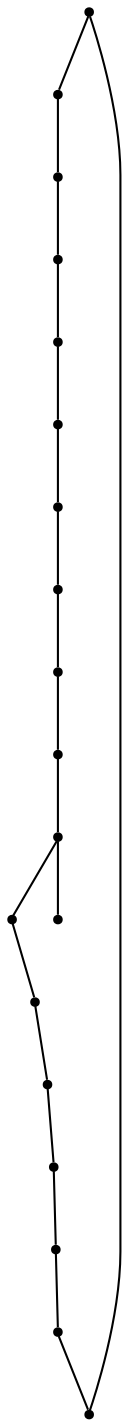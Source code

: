 graph {
  node [shape=point,comment="{\"directed\":false,\"doi\":\"10.1007/978-3-030-68766-3_20\",\"figure\":\"2 (2)\"}"]

  v0 [pos="805.0698738775308,1403.3086770858993"]
  v1 [pos="805.0698738775307,1590.0069432049304"]
  v2 [pos="805.0698738775307,1356.6392929486692"]
  v3 [pos="571.6993635115421,1590.0069432049304"]
  v4 [pos="758.3957845220166,1403.308677085899"]
  v5 [pos="525.0253138987889,1403.308677085899"]
  v6 [pos="758.3957845220166,1496.6599085374814"]
  v7 [pos="758.3957845220166,1543.3291654994343"]
  v8 [pos="711.7216951665023,1496.6599085374812"]
  v9 [pos="711.7216951665023,1543.329165499434"]
  v10 [pos="665.047605810988,1496.6599085374812"]
  v11 [pos="665.0476058109881,1543.329165499434"]
  v12 [pos="618.3735164554739,1496.6599085374812"]
  v13 [pos="618.3735164554739,1543.329165499434"]
  v14 [pos="571.6993635115421,1543.329165499434"]
  v15 [pos="525.0253138987889,1496.6599085374814"]
  v16 [pos="478.35119274906583,1496.6599085374814"]
  v17 [pos="665.0476058109881,1356.6392929486694"]
  v18 [pos="478.35119274906583,1356.6392929486694"]

  v0 -- v1 [id="-1",pos="805.0698738775308,1403.3086770858993 805.0698738775307,1590.0069432049304 805.0698738775307,1590.0069432049304 805.0698738775307,1590.0069432049304"]
  v16 -- v18 [id="-2",pos="478.35119274906583,1496.6599085374814 478.35119274906583,1356.6392929486694 478.35119274906583,1356.6392929486694 478.35119274906583,1356.6392929486694"]
  v18 -- v17 [id="-3",pos="478.35119274906583,1356.6392929486694 665.0476058109881,1356.6392929486694 665.0476058109881,1356.6392929486694 665.0476058109881,1356.6392929486694"]
  v17 -- v2 [id="-4",pos="665.0476058109881,1356.6392929486694 805.0698738775307,1356.6392929486692 805.0698738775307,1356.6392929486692 805.0698738775307,1356.6392929486692"]
  v15 -- v16 [id="-5",pos="525.0253138987889,1496.6599085374814 478.35119274906583,1496.6599085374814 478.35119274906583,1496.6599085374814 478.35119274906583,1496.6599085374814"]
  v5 -- v15 [id="-6",pos="525.0253138987889,1403.308677085899 525.0253138987889,1496.6599085374814 525.0253138987889,1496.6599085374814 525.0253138987889,1496.6599085374814"]
  v2 -- v0 [id="-7",pos="805.0698738775307,1356.6392929486692 805.0698738775308,1403.3086770858993 805.0698738775308,1403.3086770858993 805.0698738775308,1403.3086770858993"]
  v1 -- v3 [id="-8",pos="805.0698738775307,1590.0069432049304 571.6993635115421,1590.0069432049304 571.6993635115421,1590.0069432049304 571.6993635115421,1590.0069432049304"]
  v4 -- v5 [id="-9",pos="758.3957845220166,1403.308677085899 525.0253138987889,1403.308677085899 525.0253138987889,1403.308677085899 525.0253138987889,1403.308677085899"]
  v6 -- v4 [id="-10",pos="758.3957845220166,1496.6599085374814 758.3957845220166,1403.308677085899 758.3957845220166,1403.308677085899 758.3957845220166,1403.308677085899"]
  v6 -- v7 [id="-11",pos="758.3957845220166,1496.6599085374814 758.3957845220166,1543.3291654994343 758.3957845220166,1543.3291654994343 758.3957845220166,1543.3291654994343"]
  v3 -- v14 [id="-12",pos="571.6993635115421,1590.0069432049304 571.6993635115421,1543.329165499434 571.6993635115421,1543.329165499434 571.6993635115421,1543.329165499434"]
  v14 -- v13 [id="-13",pos="571.6993635115421,1543.329165499434 618.3735164554739,1543.329165499434 618.3735164554739,1543.329165499434 618.3735164554739,1543.329165499434"]
  v8 -- v6 [id="-14",pos="711.7216951665023,1496.6599085374812 758.3957845220166,1496.6599085374814 758.3957845220166,1496.6599085374814 758.3957845220166,1496.6599085374814"]
  v9 -- v8 [id="-15",pos="711.7216951665023,1543.329165499434 711.7216951665023,1496.6599085374812 711.7216951665023,1496.6599085374812 711.7216951665023,1496.6599085374812"]
  v13 -- v12 [id="-16",pos="618.3735164554739,1543.329165499434 618.3735164554739,1496.6599085374812 618.3735164554739,1496.6599085374812 618.3735164554739,1496.6599085374812"]
  v12 -- v10 [id="-17",pos="618.3735164554739,1496.6599085374812 665.047605810988,1496.6599085374812 665.047605810988,1496.6599085374812 665.047605810988,1496.6599085374812"]
  v10 -- v11 [id="-18",pos="665.047605810988,1496.6599085374812 665.0476058109881,1543.329165499434 665.0476058109881,1543.329165499434 665.0476058109881,1543.329165499434"]
  v11 -- v9 [id="-19",pos="665.0476058109881,1543.329165499434 711.7216951665023,1543.329165499434 711.7216951665023,1543.329165499434 711.7216951665023,1543.329165499434"]
}